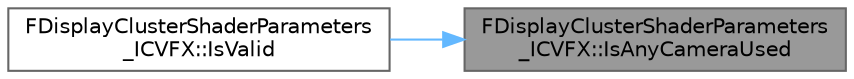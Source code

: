digraph "FDisplayClusterShaderParameters_ICVFX::IsAnyCameraUsed"
{
 // INTERACTIVE_SVG=YES
 // LATEX_PDF_SIZE
  bgcolor="transparent";
  edge [fontname=Helvetica,fontsize=10,labelfontname=Helvetica,labelfontsize=10];
  node [fontname=Helvetica,fontsize=10,shape=box,height=0.2,width=0.4];
  rankdir="RL";
  Node1 [id="Node000001",label="FDisplayClusterShaderParameters\l_ICVFX::IsAnyCameraUsed",height=0.2,width=0.4,color="gray40", fillcolor="grey60", style="filled", fontcolor="black",tooltip=" "];
  Node1 -> Node2 [id="edge1_Node000001_Node000002",dir="back",color="steelblue1",style="solid",tooltip=" "];
  Node2 [id="Node000002",label="FDisplayClusterShaderParameters\l_ICVFX::IsValid",height=0.2,width=0.4,color="grey40", fillcolor="white", style="filled",URL="$d1/d80/classFDisplayClusterShaderParameters__ICVFX.html#af8342f8ae0b47f679c29cef791a20fdd",tooltip=" "];
}
